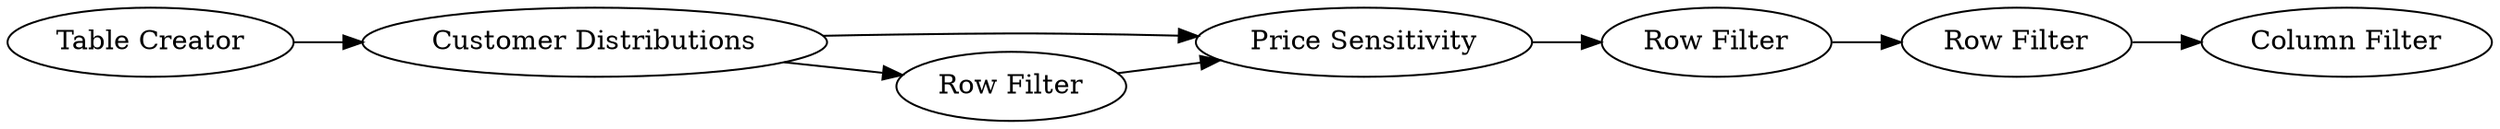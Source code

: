 digraph {
	12 -> 13
	2 -> 12
	13 -> 14
	3 -> 12
	14 -> 15
	1 -> 2
	2 -> 3
	13 [label="Row Filter"]
	1 [label="Table Creator"]
	15 [label="Column Filter"]
	14 [label="Row Filter"]
	3 [label="Row Filter"]
	2 [label="Customer Distributions"]
	12 [label="Price Sensitivity"]
	rankdir=LR
}
